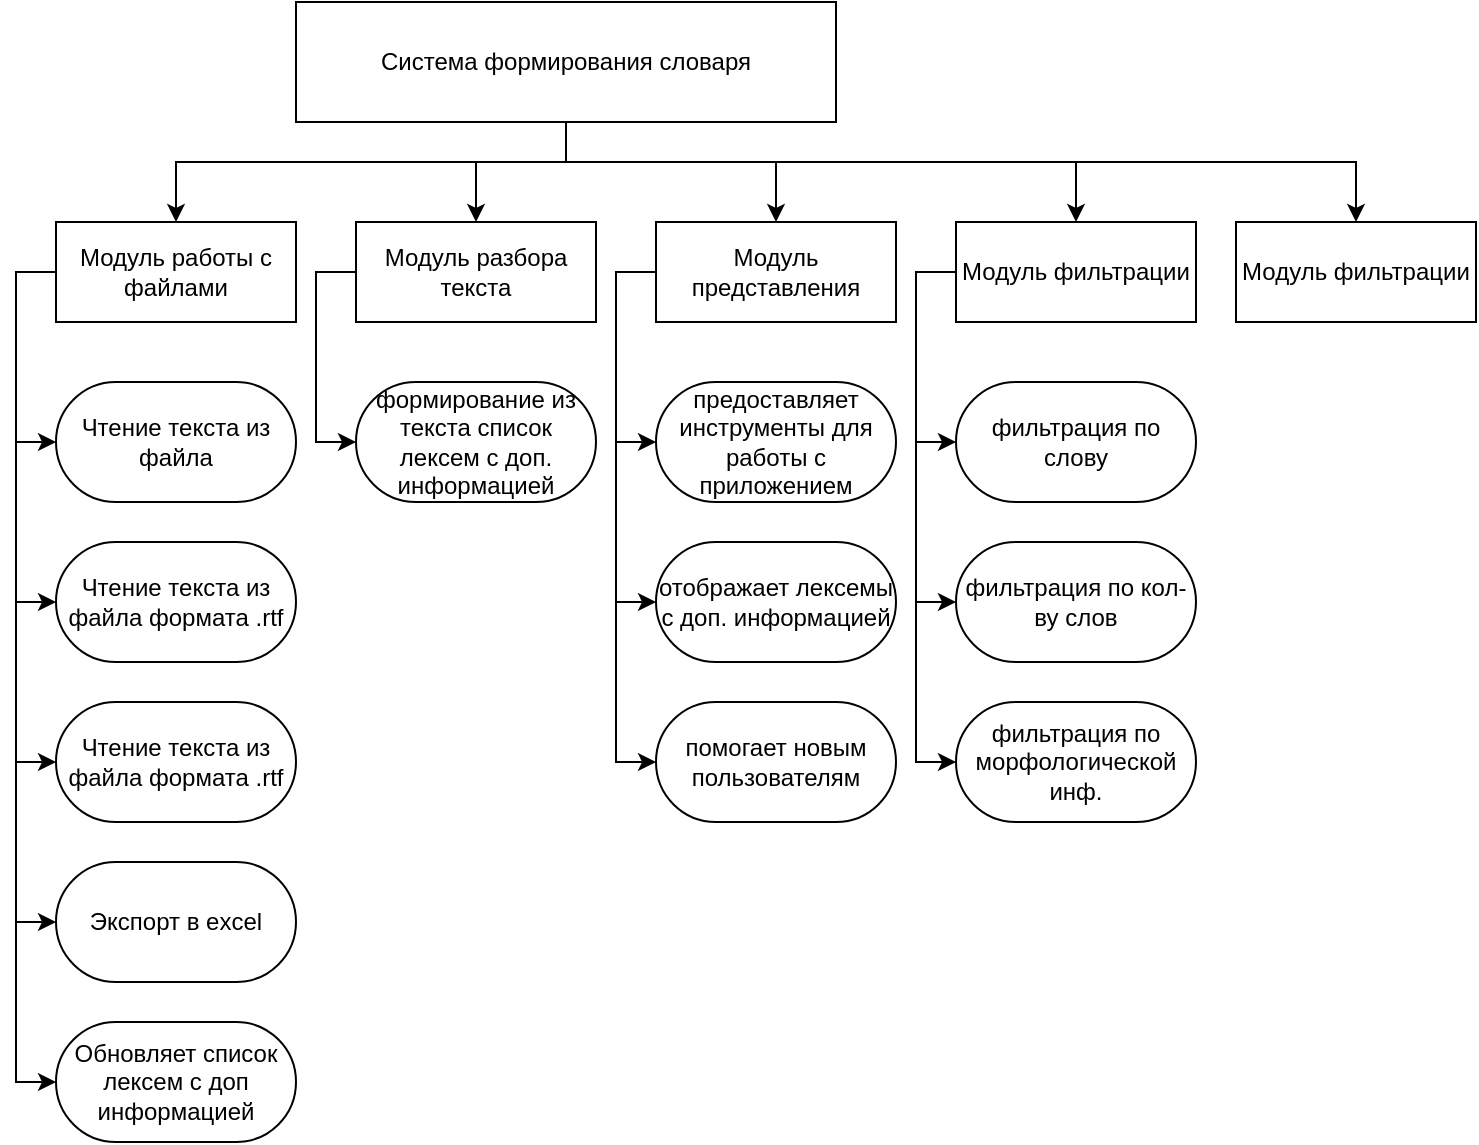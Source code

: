 <mxfile version="25.0.3">
  <diagram name="Страница — 1" id="aqxoNsqEHNuLewaZlbgV">
    <mxGraphModel dx="1431" dy="821" grid="1" gridSize="10" guides="1" tooltips="1" connect="1" arrows="1" fold="1" page="1" pageScale="1" pageWidth="827" pageHeight="1169" math="0" shadow="0">
      <root>
        <mxCell id="0" />
        <mxCell id="1" parent="0" />
        <mxCell id="wRfdZYgzpu4oqlLqrD-P-3" style="edgeStyle=orthogonalEdgeStyle;rounded=0;orthogonalLoop=1;jettySize=auto;html=1;" edge="1" parent="1" source="wRfdZYgzpu4oqlLqrD-P-1" target="wRfdZYgzpu4oqlLqrD-P-2">
          <mxGeometry relative="1" as="geometry">
            <Array as="points">
              <mxPoint x="405" y="200" />
              <mxPoint x="210" y="200" />
            </Array>
          </mxGeometry>
        </mxCell>
        <mxCell id="wRfdZYgzpu4oqlLqrD-P-14" style="edgeStyle=orthogonalEdgeStyle;rounded=0;orthogonalLoop=1;jettySize=auto;html=1;" edge="1" parent="1" source="wRfdZYgzpu4oqlLqrD-P-1" target="wRfdZYgzpu4oqlLqrD-P-13">
          <mxGeometry relative="1" as="geometry">
            <Array as="points">
              <mxPoint x="405" y="200" />
              <mxPoint x="360" y="200" />
            </Array>
          </mxGeometry>
        </mxCell>
        <mxCell id="wRfdZYgzpu4oqlLqrD-P-19" style="edgeStyle=orthogonalEdgeStyle;rounded=0;orthogonalLoop=1;jettySize=auto;html=1;entryX=0.5;entryY=0;entryDx=0;entryDy=0;" edge="1" parent="1" source="wRfdZYgzpu4oqlLqrD-P-1" target="wRfdZYgzpu4oqlLqrD-P-17">
          <mxGeometry relative="1" as="geometry">
            <Array as="points">
              <mxPoint x="405" y="200" />
              <mxPoint x="510" y="200" />
            </Array>
          </mxGeometry>
        </mxCell>
        <mxCell id="wRfdZYgzpu4oqlLqrD-P-32" style="edgeStyle=orthogonalEdgeStyle;rounded=0;orthogonalLoop=1;jettySize=auto;html=1;" edge="1" parent="1" source="wRfdZYgzpu4oqlLqrD-P-1" target="wRfdZYgzpu4oqlLqrD-P-24">
          <mxGeometry relative="1" as="geometry">
            <Array as="points">
              <mxPoint x="405" y="200" />
              <mxPoint x="660" y="200" />
            </Array>
          </mxGeometry>
        </mxCell>
        <mxCell id="wRfdZYgzpu4oqlLqrD-P-37" style="edgeStyle=orthogonalEdgeStyle;rounded=0;orthogonalLoop=1;jettySize=auto;html=1;entryX=0.5;entryY=0;entryDx=0;entryDy=0;" edge="1" parent="1" source="wRfdZYgzpu4oqlLqrD-P-1" target="wRfdZYgzpu4oqlLqrD-P-36">
          <mxGeometry relative="1" as="geometry">
            <Array as="points">
              <mxPoint x="405" y="200" />
              <mxPoint x="800" y="200" />
            </Array>
          </mxGeometry>
        </mxCell>
        <mxCell id="wRfdZYgzpu4oqlLqrD-P-1" value="Система формирования словаря" style="rounded=0;whiteSpace=wrap;html=1;" vertex="1" parent="1">
          <mxGeometry x="270" y="120" width="270" height="60" as="geometry" />
        </mxCell>
        <mxCell id="wRfdZYgzpu4oqlLqrD-P-5" style="edgeStyle=orthogonalEdgeStyle;rounded=0;orthogonalLoop=1;jettySize=auto;html=1;entryX=0;entryY=0.5;entryDx=0;entryDy=0;" edge="1" parent="1" source="wRfdZYgzpu4oqlLqrD-P-2" target="wRfdZYgzpu4oqlLqrD-P-4">
          <mxGeometry relative="1" as="geometry">
            <Array as="points">
              <mxPoint x="130" y="255" />
              <mxPoint x="130" y="340" />
            </Array>
          </mxGeometry>
        </mxCell>
        <mxCell id="wRfdZYgzpu4oqlLqrD-P-9" style="edgeStyle=orthogonalEdgeStyle;rounded=0;orthogonalLoop=1;jettySize=auto;html=1;entryX=0;entryY=0.5;entryDx=0;entryDy=0;" edge="1" parent="1" source="wRfdZYgzpu4oqlLqrD-P-2" target="wRfdZYgzpu4oqlLqrD-P-6">
          <mxGeometry relative="1" as="geometry">
            <Array as="points">
              <mxPoint x="130" y="255" />
              <mxPoint x="130" y="420" />
            </Array>
          </mxGeometry>
        </mxCell>
        <mxCell id="wRfdZYgzpu4oqlLqrD-P-10" style="edgeStyle=orthogonalEdgeStyle;rounded=0;orthogonalLoop=1;jettySize=auto;html=1;entryX=0;entryY=0.5;entryDx=0;entryDy=0;" edge="1" parent="1" source="wRfdZYgzpu4oqlLqrD-P-2" target="wRfdZYgzpu4oqlLqrD-P-7">
          <mxGeometry relative="1" as="geometry">
            <Array as="points">
              <mxPoint x="130" y="255" />
              <mxPoint x="130" y="500" />
            </Array>
          </mxGeometry>
        </mxCell>
        <mxCell id="wRfdZYgzpu4oqlLqrD-P-12" style="edgeStyle=orthogonalEdgeStyle;rounded=0;orthogonalLoop=1;jettySize=auto;html=1;entryX=0;entryY=0.5;entryDx=0;entryDy=0;" edge="1" parent="1" source="wRfdZYgzpu4oqlLqrD-P-2" target="wRfdZYgzpu4oqlLqrD-P-11">
          <mxGeometry relative="1" as="geometry">
            <Array as="points">
              <mxPoint x="130" y="255" />
              <mxPoint x="130" y="580" />
            </Array>
          </mxGeometry>
        </mxCell>
        <mxCell id="wRfdZYgzpu4oqlLqrD-P-39" style="edgeStyle=orthogonalEdgeStyle;rounded=0;orthogonalLoop=1;jettySize=auto;html=1;entryX=0;entryY=0.5;entryDx=0;entryDy=0;" edge="1" parent="1" source="wRfdZYgzpu4oqlLqrD-P-2" target="wRfdZYgzpu4oqlLqrD-P-38">
          <mxGeometry relative="1" as="geometry">
            <Array as="points">
              <mxPoint x="130" y="255" />
              <mxPoint x="130" y="660" />
            </Array>
          </mxGeometry>
        </mxCell>
        <mxCell id="wRfdZYgzpu4oqlLqrD-P-2" value="Модуль работы с файлами" style="rounded=0;whiteSpace=wrap;html=1;" vertex="1" parent="1">
          <mxGeometry x="150" y="230" width="120" height="50" as="geometry" />
        </mxCell>
        <mxCell id="wRfdZYgzpu4oqlLqrD-P-4" value="Чтение текста из файла" style="rounded=1;whiteSpace=wrap;html=1;arcSize=50;" vertex="1" parent="1">
          <mxGeometry x="150" y="310" width="120" height="60" as="geometry" />
        </mxCell>
        <mxCell id="wRfdZYgzpu4oqlLqrD-P-6" value="Чтение текста из файла формата .rtf" style="rounded=1;whiteSpace=wrap;html=1;arcSize=50;" vertex="1" parent="1">
          <mxGeometry x="150" y="390" width="120" height="60" as="geometry" />
        </mxCell>
        <mxCell id="wRfdZYgzpu4oqlLqrD-P-7" value="Чтение текста из файла формата .rtf" style="rounded=1;whiteSpace=wrap;html=1;arcSize=50;" vertex="1" parent="1">
          <mxGeometry x="150" y="470" width="120" height="60" as="geometry" />
        </mxCell>
        <mxCell id="wRfdZYgzpu4oqlLqrD-P-11" value="Экспорт в excel" style="rounded=1;whiteSpace=wrap;html=1;arcSize=50;" vertex="1" parent="1">
          <mxGeometry x="150" y="550" width="120" height="60" as="geometry" />
        </mxCell>
        <mxCell id="wRfdZYgzpu4oqlLqrD-P-16" style="edgeStyle=orthogonalEdgeStyle;rounded=0;orthogonalLoop=1;jettySize=auto;html=1;entryX=0;entryY=0.5;entryDx=0;entryDy=0;" edge="1" parent="1" source="wRfdZYgzpu4oqlLqrD-P-13" target="wRfdZYgzpu4oqlLqrD-P-15">
          <mxGeometry relative="1" as="geometry">
            <Array as="points">
              <mxPoint x="280" y="255" />
              <mxPoint x="280" y="340" />
            </Array>
          </mxGeometry>
        </mxCell>
        <mxCell id="wRfdZYgzpu4oqlLqrD-P-13" value="Модуль разбора текста" style="rounded=0;whiteSpace=wrap;html=1;" vertex="1" parent="1">
          <mxGeometry x="300" y="230" width="120" height="50" as="geometry" />
        </mxCell>
        <mxCell id="wRfdZYgzpu4oqlLqrD-P-15" value="формирование из текста список лексем с доп. информацией" style="rounded=1;whiteSpace=wrap;html=1;arcSize=50;" vertex="1" parent="1">
          <mxGeometry x="300" y="310" width="120" height="60" as="geometry" />
        </mxCell>
        <mxCell id="wRfdZYgzpu4oqlLqrD-P-20" style="edgeStyle=orthogonalEdgeStyle;rounded=0;orthogonalLoop=1;jettySize=auto;html=1;entryX=0;entryY=0.5;entryDx=0;entryDy=0;" edge="1" parent="1" source="wRfdZYgzpu4oqlLqrD-P-17" target="wRfdZYgzpu4oqlLqrD-P-18">
          <mxGeometry relative="1" as="geometry">
            <Array as="points">
              <mxPoint x="430" y="255" />
              <mxPoint x="430" y="340" />
            </Array>
          </mxGeometry>
        </mxCell>
        <mxCell id="wRfdZYgzpu4oqlLqrD-P-23" style="edgeStyle=orthogonalEdgeStyle;rounded=0;orthogonalLoop=1;jettySize=auto;html=1;entryX=0;entryY=0.5;entryDx=0;entryDy=0;" edge="1" parent="1" source="wRfdZYgzpu4oqlLqrD-P-17" target="wRfdZYgzpu4oqlLqrD-P-21">
          <mxGeometry relative="1" as="geometry">
            <Array as="points">
              <mxPoint x="430" y="255" />
              <mxPoint x="430" y="420" />
            </Array>
          </mxGeometry>
        </mxCell>
        <mxCell id="wRfdZYgzpu4oqlLqrD-P-35" style="edgeStyle=orthogonalEdgeStyle;rounded=0;orthogonalLoop=1;jettySize=auto;html=1;entryX=0;entryY=0.5;entryDx=0;entryDy=0;" edge="1" parent="1" source="wRfdZYgzpu4oqlLqrD-P-17" target="wRfdZYgzpu4oqlLqrD-P-34">
          <mxGeometry relative="1" as="geometry">
            <Array as="points">
              <mxPoint x="430" y="255" />
              <mxPoint x="430" y="500" />
            </Array>
          </mxGeometry>
        </mxCell>
        <mxCell id="wRfdZYgzpu4oqlLqrD-P-17" value="Модуль представления" style="rounded=0;whiteSpace=wrap;html=1;" vertex="1" parent="1">
          <mxGeometry x="450" y="230" width="120" height="50" as="geometry" />
        </mxCell>
        <mxCell id="wRfdZYgzpu4oqlLqrD-P-18" value="предоставляет инструменты для работы с приложением" style="rounded=1;whiteSpace=wrap;html=1;arcSize=50;" vertex="1" parent="1">
          <mxGeometry x="450" y="310" width="120" height="60" as="geometry" />
        </mxCell>
        <mxCell id="wRfdZYgzpu4oqlLqrD-P-21" value="отображает лексемы с доп. информацией" style="rounded=1;whiteSpace=wrap;html=1;arcSize=50;" vertex="1" parent="1">
          <mxGeometry x="450" y="390" width="120" height="60" as="geometry" />
        </mxCell>
        <mxCell id="wRfdZYgzpu4oqlLqrD-P-28" style="edgeStyle=orthogonalEdgeStyle;rounded=0;orthogonalLoop=1;jettySize=auto;html=1;entryX=0;entryY=0.5;entryDx=0;entryDy=0;" edge="1" parent="1" source="wRfdZYgzpu4oqlLqrD-P-24" target="wRfdZYgzpu4oqlLqrD-P-25">
          <mxGeometry relative="1" as="geometry">
            <Array as="points">
              <mxPoint x="580" y="255" />
              <mxPoint x="580" y="340" />
            </Array>
          </mxGeometry>
        </mxCell>
        <mxCell id="wRfdZYgzpu4oqlLqrD-P-29" style="edgeStyle=orthogonalEdgeStyle;rounded=0;orthogonalLoop=1;jettySize=auto;html=1;entryX=0;entryY=0.5;entryDx=0;entryDy=0;" edge="1" parent="1" source="wRfdZYgzpu4oqlLqrD-P-24" target="wRfdZYgzpu4oqlLqrD-P-26">
          <mxGeometry relative="1" as="geometry">
            <Array as="points">
              <mxPoint x="580" y="255" />
              <mxPoint x="580" y="420" />
            </Array>
          </mxGeometry>
        </mxCell>
        <mxCell id="wRfdZYgzpu4oqlLqrD-P-30" style="edgeStyle=orthogonalEdgeStyle;rounded=0;orthogonalLoop=1;jettySize=auto;html=1;entryX=0;entryY=0.5;entryDx=0;entryDy=0;" edge="1" parent="1" source="wRfdZYgzpu4oqlLqrD-P-24" target="wRfdZYgzpu4oqlLqrD-P-27">
          <mxGeometry relative="1" as="geometry">
            <Array as="points">
              <mxPoint x="580" y="255" />
              <mxPoint x="580" y="500" />
            </Array>
          </mxGeometry>
        </mxCell>
        <mxCell id="wRfdZYgzpu4oqlLqrD-P-24" value="Модуль фильтрации" style="rounded=0;whiteSpace=wrap;html=1;" vertex="1" parent="1">
          <mxGeometry x="600" y="230" width="120" height="50" as="geometry" />
        </mxCell>
        <mxCell id="wRfdZYgzpu4oqlLqrD-P-25" value="фильтрация по слову" style="rounded=1;whiteSpace=wrap;html=1;arcSize=50;" vertex="1" parent="1">
          <mxGeometry x="600" y="310" width="120" height="60" as="geometry" />
        </mxCell>
        <mxCell id="wRfdZYgzpu4oqlLqrD-P-26" value="фильтрация по кол-ву слов" style="rounded=1;whiteSpace=wrap;html=1;arcSize=50;" vertex="1" parent="1">
          <mxGeometry x="600" y="390" width="120" height="60" as="geometry" />
        </mxCell>
        <mxCell id="wRfdZYgzpu4oqlLqrD-P-27" value="фильтрация по морфологической инф." style="rounded=1;whiteSpace=wrap;html=1;arcSize=50;" vertex="1" parent="1">
          <mxGeometry x="600" y="470" width="120" height="60" as="geometry" />
        </mxCell>
        <mxCell id="wRfdZYgzpu4oqlLqrD-P-34" value="помогает новым пользователям" style="rounded=1;whiteSpace=wrap;html=1;arcSize=50;" vertex="1" parent="1">
          <mxGeometry x="450" y="470" width="120" height="60" as="geometry" />
        </mxCell>
        <mxCell id="wRfdZYgzpu4oqlLqrD-P-36" value="Модуль фильтрации" style="rounded=0;whiteSpace=wrap;html=1;" vertex="1" parent="1">
          <mxGeometry x="740" y="230" width="120" height="50" as="geometry" />
        </mxCell>
        <mxCell id="wRfdZYgzpu4oqlLqrD-P-38" value="Обновляет список лексем с доп информацией" style="rounded=1;whiteSpace=wrap;html=1;arcSize=50;" vertex="1" parent="1">
          <mxGeometry x="150" y="630" width="120" height="60" as="geometry" />
        </mxCell>
      </root>
    </mxGraphModel>
  </diagram>
</mxfile>
